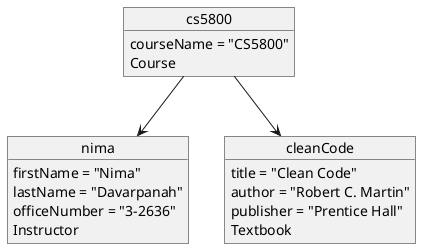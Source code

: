 @startuml
'https://plantuml.com/object-diagram

object cs5800 {
  courseName = "CS5800"
}

object nima {
  firstName = "Nima"
  lastName = "Davarpanah"
  officeNumber = "3-2636"
}

object cleanCode {
  title = "Clean Code"
  author = "Robert C. Martin"
  publisher = "Prentice Hall"
}

cs5800 : Course
nima : Instructor
cleanCode : Textbook
cs5800 --> nima
cs5800 --> cleanCode
@enduml
